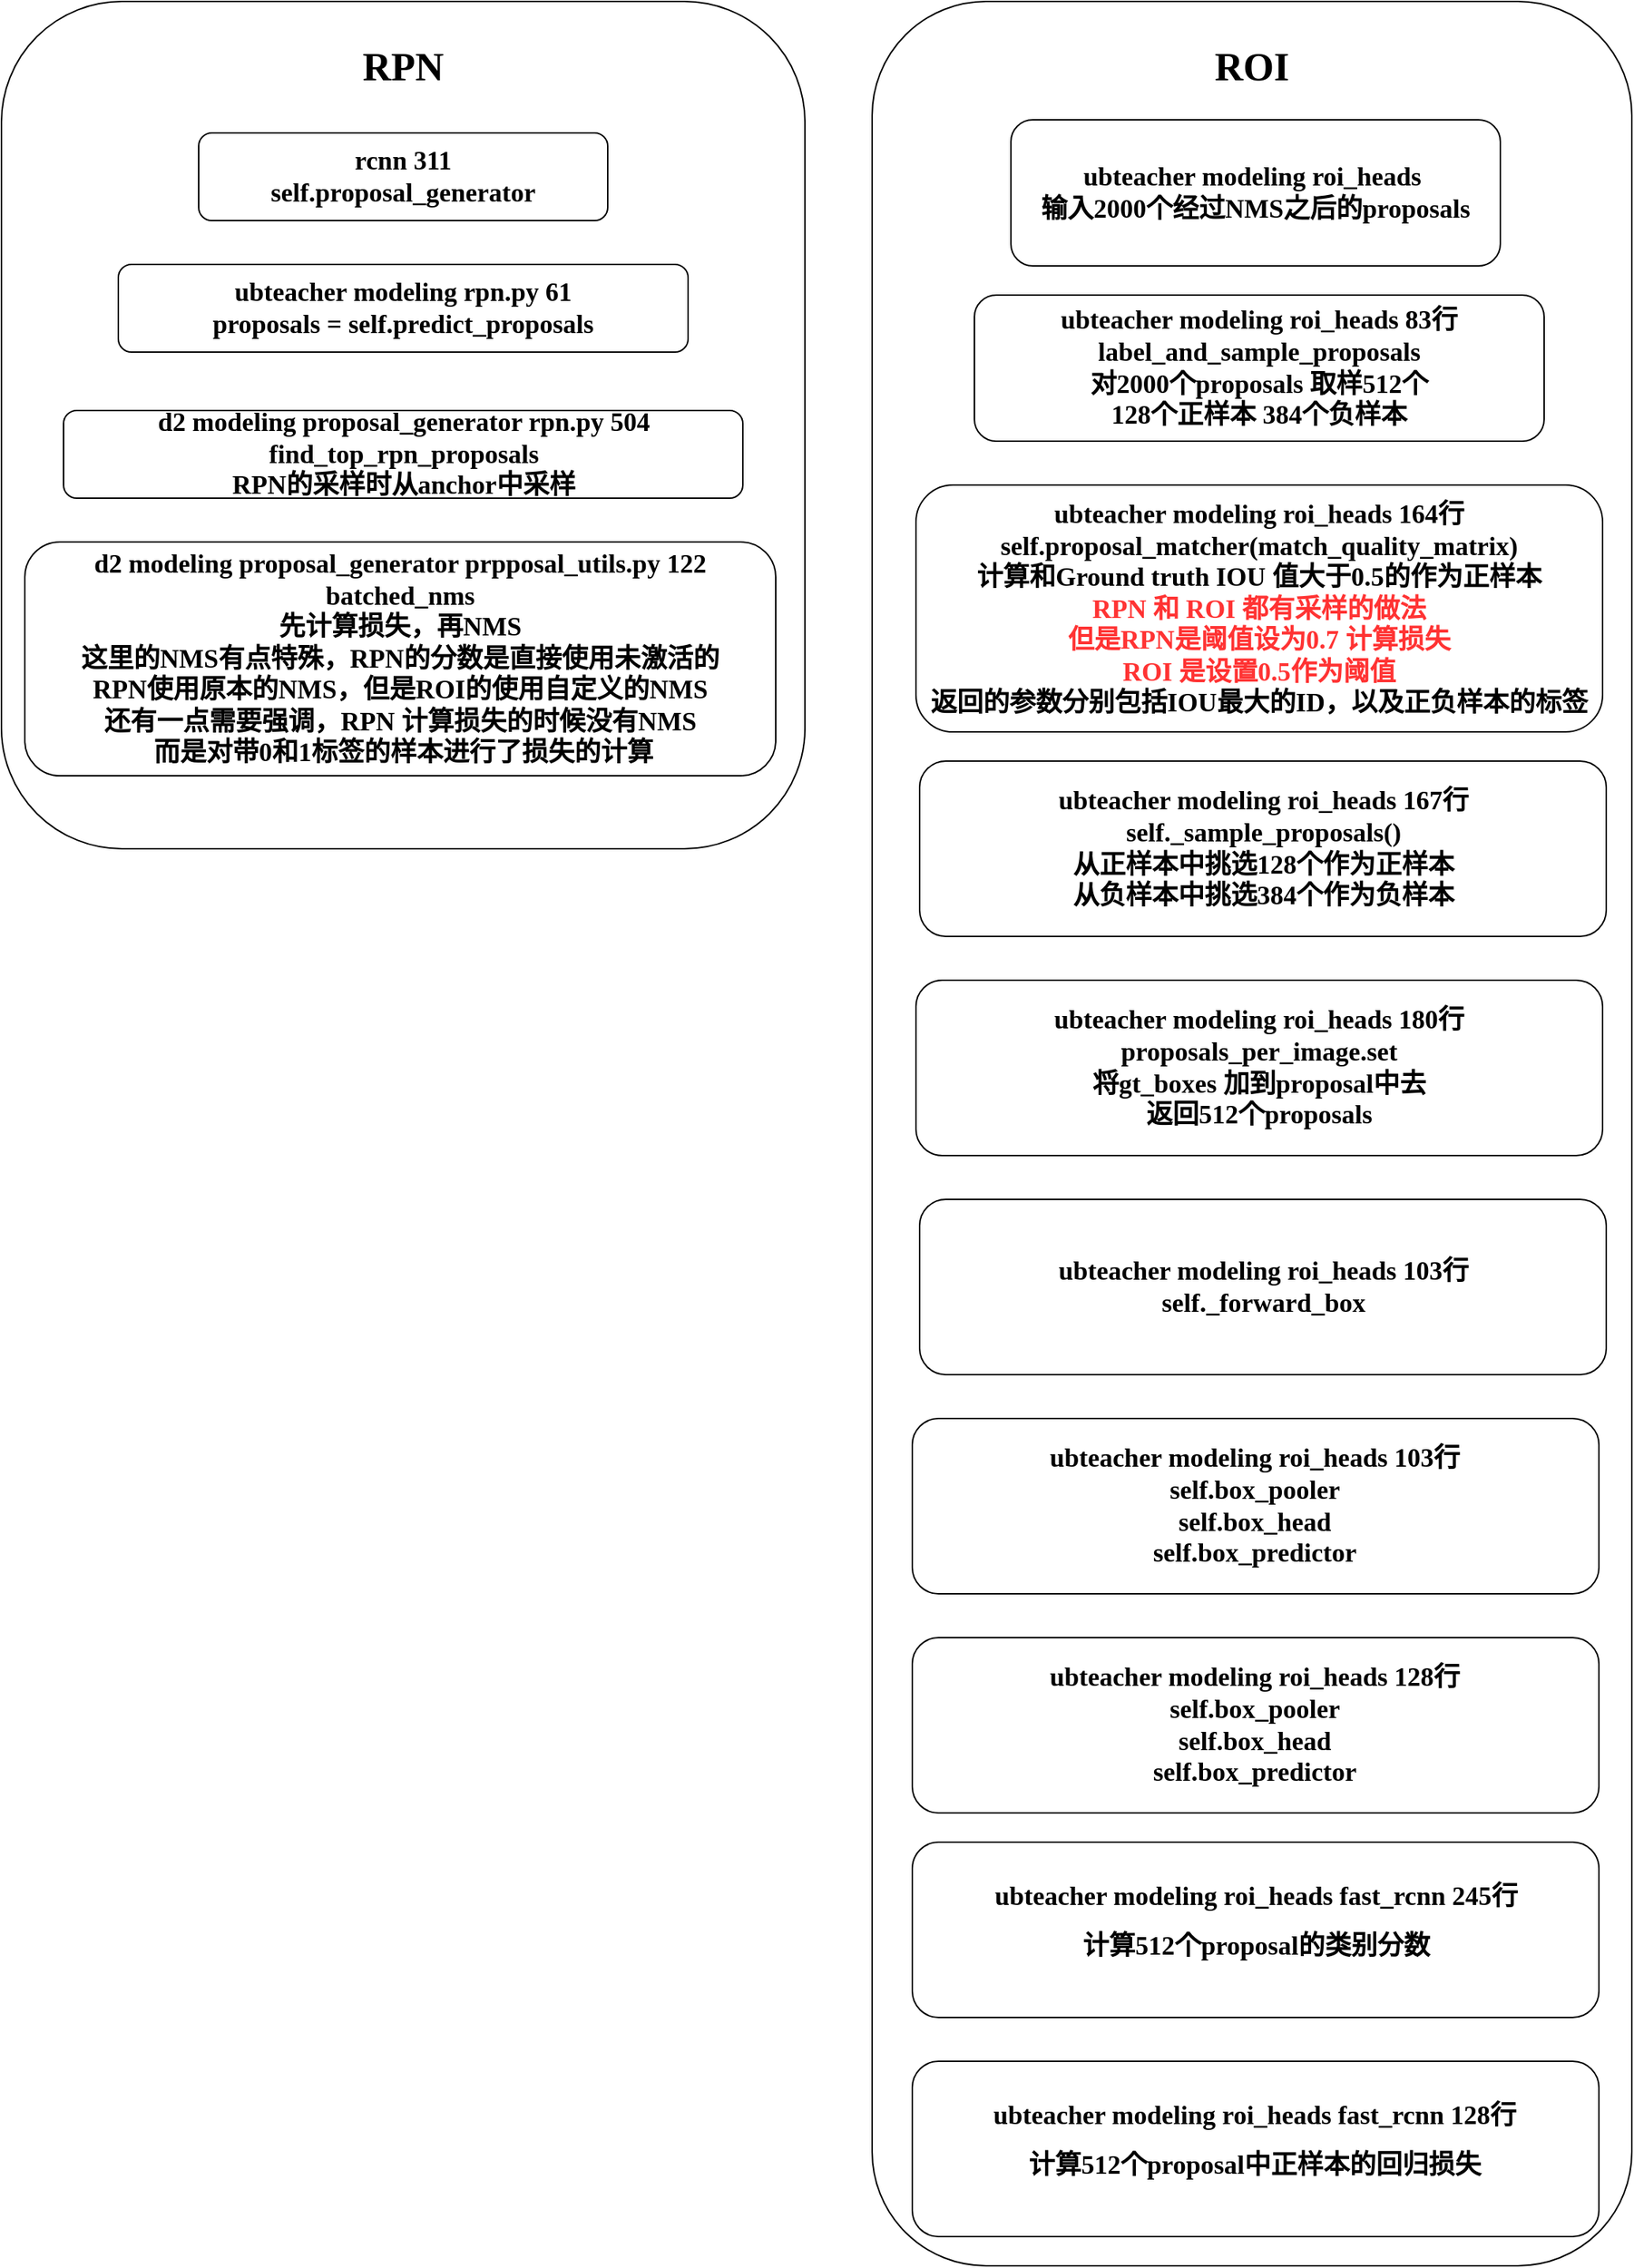 <mxfile version="20.0.3" type="github">
  <diagram id="cp2CzAZKEZPghFZQ-joy" name="第 1 页">
    <mxGraphModel dx="2031" dy="1087" grid="1" gridSize="10" guides="1" tooltips="1" connect="1" arrows="1" fold="1" page="1" pageScale="1" pageWidth="1200" pageHeight="1920" math="0" shadow="0">
      <root>
        <mxCell id="0" />
        <mxCell id="1" parent="0" />
        <mxCell id="iZZFebuZpYIs87GABAeR-6" value="" style="rounded=1;whiteSpace=wrap;html=1;fontFamily=Tahoma;fontSize=18;" vertex="1" parent="1">
          <mxGeometry x="70" y="20" width="550" height="580" as="geometry" />
        </mxCell>
        <mxCell id="iZZFebuZpYIs87GABAeR-1" value="&lt;font style=&quot;font-size: 18px;&quot;&gt;rcnn 311&lt;br&gt;self.proposal_generator&lt;/font&gt;" style="rounded=1;whiteSpace=wrap;html=1;fontFamily=Tahoma;fontStyle=1;" vertex="1" parent="1">
          <mxGeometry x="205" y="110" width="280" height="60" as="geometry" />
        </mxCell>
        <mxCell id="iZZFebuZpYIs87GABAeR-2" value="&lt;font style=&quot;font-size: 18px;&quot;&gt;ubteacher modeling rpn.py 61&lt;br&gt;proposals = self.predict_proposals&lt;/font&gt;" style="rounded=1;whiteSpace=wrap;html=1;fontFamily=Tahoma;fontStyle=1;" vertex="1" parent="1">
          <mxGeometry x="150" y="200" width="390" height="60" as="geometry" />
        </mxCell>
        <mxCell id="iZZFebuZpYIs87GABAeR-3" value="&lt;font style=&quot;font-size: 18px;&quot;&gt;d2 modeling proposal_generator rpn.py 504&lt;br&gt;find_top_rpn_proposals&lt;br&gt;RPN的采样时从anchor中采样&lt;br&gt;&lt;/font&gt;" style="rounded=1;whiteSpace=wrap;html=1;fontFamily=Tahoma;fontStyle=1;" vertex="1" parent="1">
          <mxGeometry x="112.5" y="300" width="465" height="60" as="geometry" />
        </mxCell>
        <mxCell id="iZZFebuZpYIs87GABAeR-4" value="&lt;font style=&quot;font-size: 18px;&quot;&gt;d2 modeling proposal_generator prpposal_utils.py 122&lt;br&gt;batched_nms&lt;br&gt;先计算损失，再NMS&lt;br&gt;这里的NMS有点特殊，RPN的分数是直接使用未激活的&lt;br&gt;RPN使用原本的NMS，但是ROI的使用自定义的NMS&lt;br&gt;还有一点需要强调，RPN 计算损失的时候没有NMS&lt;br&gt;&amp;nbsp;而是对带0和1标签的样本进行了损失的计算&lt;br&gt;&lt;/font&gt;" style="rounded=1;whiteSpace=wrap;html=1;fontFamily=Tahoma;fontStyle=1;" vertex="1" parent="1">
          <mxGeometry x="86" y="390" width="514" height="160" as="geometry" />
        </mxCell>
        <mxCell id="iZZFebuZpYIs87GABAeR-7" value="RPN" style="text;html=1;strokeColor=none;fillColor=none;align=center;verticalAlign=middle;whiteSpace=wrap;rounded=0;fontFamily=Tahoma;fontSize=27;fontStyle=1" vertex="1" parent="1">
          <mxGeometry x="315" y="50" width="60" height="30" as="geometry" />
        </mxCell>
        <mxCell id="iZZFebuZpYIs87GABAeR-8" value="" style="rounded=1;whiteSpace=wrap;html=1;fontFamily=Tahoma;fontSize=18;" vertex="1" parent="1">
          <mxGeometry x="666" y="20" width="520" height="1550" as="geometry" />
        </mxCell>
        <mxCell id="iZZFebuZpYIs87GABAeR-9" value="&lt;span style=&quot;font-size: 18px;&quot;&gt;ubteacher modeling roi_heads&amp;nbsp;&lt;br&gt;输入2000个经过NMS之后的proposals&lt;/span&gt;" style="rounded=1;whiteSpace=wrap;html=1;fontFamily=Tahoma;fontStyle=1;" vertex="1" parent="1">
          <mxGeometry x="761" y="101" width="335" height="100" as="geometry" />
        </mxCell>
        <mxCell id="iZZFebuZpYIs87GABAeR-10" value="&lt;span style=&quot;font-size: 18px;&quot;&gt;ubteacher modeling roi_heads 83行&lt;/span&gt;&lt;span style=&quot;font-size: 18px;&quot;&gt;&lt;br&gt;label_and_sample_proposals&lt;br&gt;对2000个proposals 取样512个&lt;br&gt;128个正样本 384个负样本&lt;br&gt;&lt;/span&gt;" style="rounded=1;whiteSpace=wrap;html=1;fontFamily=Tahoma;fontStyle=1;" vertex="1" parent="1">
          <mxGeometry x="736" y="221" width="390" height="100" as="geometry" />
        </mxCell>
        <mxCell id="iZZFebuZpYIs87GABAeR-13" value="ROI" style="text;html=1;strokeColor=none;fillColor=none;align=center;verticalAlign=middle;whiteSpace=wrap;rounded=0;fontFamily=Tahoma;fontSize=27;fontStyle=1" vertex="1" parent="1">
          <mxGeometry x="896" y="50" width="60" height="30" as="geometry" />
        </mxCell>
        <mxCell id="iZZFebuZpYIs87GABAeR-14" value="&lt;span style=&quot;font-size: 18px;&quot;&gt;ubteacher modeling roi_heads 164行&lt;/span&gt;&lt;br&gt;&lt;span style=&quot;font-size: 18px;&quot;&gt;self.proposal_matcher(match_quality_matrix)&lt;br&gt;计算和Ground truth IOU 值大于0.5的作为正样本&lt;br&gt;&lt;font color=&quot;#ff3333&quot;&gt;RPN 和 ROI 都有采样的做法&lt;br&gt;但是RPN是阈值设为0.7 计算损失&lt;br&gt;ROI 是设置0.5作为阈值&lt;br&gt;&lt;/font&gt;返回的参数分别包括IOU最大的ID，以及正负样本的标签&lt;br&gt;&lt;/span&gt;" style="rounded=1;whiteSpace=wrap;html=1;fontFamily=Tahoma;fontStyle=1;" vertex="1" parent="1">
          <mxGeometry x="696" y="351" width="470" height="169" as="geometry" />
        </mxCell>
        <mxCell id="iZZFebuZpYIs87GABAeR-15" value="&lt;span style=&quot;font-size: 18px;&quot;&gt;ubteacher modeling roi_heads 167行&lt;/span&gt;&lt;br&gt;&lt;span style=&quot;font-size: 18px;&quot;&gt;self._sample_proposals()&lt;br&gt;从正样本中挑选128个作为正样本&lt;/span&gt;&lt;br&gt;&lt;span style=&quot;font-size: 18px;&quot;&gt;从负样本中挑选384个作为负样本&lt;/span&gt;" style="rounded=1;whiteSpace=wrap;html=1;fontFamily=Tahoma;fontStyle=1;" vertex="1" parent="1">
          <mxGeometry x="698.5" y="540" width="470" height="120" as="geometry" />
        </mxCell>
        <mxCell id="iZZFebuZpYIs87GABAeR-16" value="&lt;span style=&quot;font-size: 18px;&quot;&gt;ubteacher modeling roi_heads 180行&lt;/span&gt;&lt;br&gt;&lt;span style=&quot;font-size: 18px;&quot;&gt;proposals_per_image.set&lt;br&gt;将gt_boxes 加到proposal中去&lt;br&gt;返回512个proposals&lt;br&gt;&lt;/span&gt;" style="rounded=1;whiteSpace=wrap;html=1;fontFamily=Tahoma;fontStyle=1;" vertex="1" parent="1">
          <mxGeometry x="696" y="690" width="470" height="120" as="geometry" />
        </mxCell>
        <mxCell id="iZZFebuZpYIs87GABAeR-17" value="&lt;span style=&quot;font-size: 18px;&quot;&gt;ubteacher modeling roi_heads 103行&lt;/span&gt;&lt;br&gt;&lt;span style=&quot;font-size: 18px;&quot;&gt;self._forward_box&lt;/span&gt;&lt;br&gt;" style="rounded=1;whiteSpace=wrap;html=1;fontFamily=Tahoma;fontStyle=1;" vertex="1" parent="1">
          <mxGeometry x="698.5" y="840" width="470" height="120" as="geometry" />
        </mxCell>
        <mxCell id="iZZFebuZpYIs87GABAeR-18" value="&lt;font style=&quot;font-size: 18px;&quot;&gt;ubteacher modeling roi_heads 103行&lt;br&gt;self.box_pooler&lt;br&gt;self.box_head&lt;br&gt;self.box_predictor&lt;/font&gt;" style="rounded=1;whiteSpace=wrap;html=1;fontFamily=Tahoma;fontStyle=1;" vertex="1" parent="1">
          <mxGeometry x="693.49" y="990" width="470" height="120" as="geometry" />
        </mxCell>
        <mxCell id="iZZFebuZpYIs87GABAeR-19" value="&lt;span style=&quot;font-size: 18px;&quot;&gt;ubteacher modeling roi_heads fast_rcnn 245行&lt;br&gt;&lt;/span&gt;&lt;p&gt;&lt;font style=&quot;font-size: 18px;&quot;&gt;计算512个proposal的类别分数&lt;/font&gt;&lt;/p&gt;" style="rounded=1;whiteSpace=wrap;html=1;fontFamily=Tahoma;fontStyle=1;" vertex="1" parent="1">
          <mxGeometry x="693.5" y="1280" width="470" height="120" as="geometry" />
        </mxCell>
        <mxCell id="iZZFebuZpYIs87GABAeR-20" value="&lt;font style=&quot;font-size: 18px;&quot;&gt;ubteacher modeling roi_heads 128行&lt;br&gt;self.box_pooler&lt;br&gt;self.box_head&lt;br&gt;self.box_predictor&lt;/font&gt;" style="rounded=1;whiteSpace=wrap;html=1;fontFamily=Tahoma;fontStyle=1;" vertex="1" parent="1">
          <mxGeometry x="693.49" y="1140" width="470" height="120" as="geometry" />
        </mxCell>
        <mxCell id="iZZFebuZpYIs87GABAeR-21" value="&lt;span style=&quot;font-size: 18px;&quot;&gt;ubteacher modeling roi_heads fast_rcnn 128行&lt;br&gt;&lt;/span&gt;&lt;p&gt;&lt;font style=&quot;font-size: 18px;&quot;&gt;计算512个proposal中正样本的回归损失&lt;/font&gt;&lt;/p&gt;" style="rounded=1;whiteSpace=wrap;html=1;fontFamily=Tahoma;fontStyle=1;" vertex="1" parent="1">
          <mxGeometry x="693.49" y="1430" width="470" height="120" as="geometry" />
        </mxCell>
      </root>
    </mxGraphModel>
  </diagram>
</mxfile>
